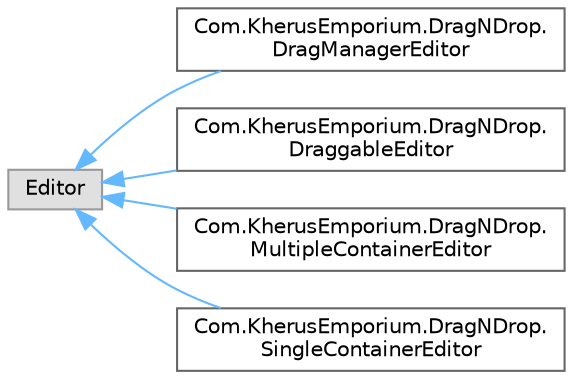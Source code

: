 digraph "Graphical Class Hierarchy"
{
 // LATEX_PDF_SIZE
  bgcolor="transparent";
  edge [fontname=Helvetica,fontsize=10,labelfontname=Helvetica,labelfontsize=10];
  node [fontname=Helvetica,fontsize=10,shape=box,height=0.2,width=0.4];
  rankdir="LR";
  Node0 [id="Node000000",label="Editor",height=0.2,width=0.4,color="grey60", fillcolor="#E0E0E0", style="filled",tooltip=" "];
  Node0 -> Node1 [id="edge1_Node000000_Node000001",dir="back",color="steelblue1",style="solid",tooltip=" "];
  Node1 [id="Node000001",label="Com.KherusEmporium.DragNDrop.\lDragManagerEditor",height=0.2,width=0.4,color="grey40", fillcolor="white", style="filled",URL="$class_com_1_1_kherus_emporium_1_1_drag_n_drop_1_1_drag_manager_editor.html",tooltip=" "];
  Node0 -> Node2 [id="edge2_Node000000_Node000002",dir="back",color="steelblue1",style="solid",tooltip=" "];
  Node2 [id="Node000002",label="Com.KherusEmporium.DragNDrop.\lDraggableEditor",height=0.2,width=0.4,color="grey40", fillcolor="white", style="filled",URL="$class_com_1_1_kherus_emporium_1_1_drag_n_drop_1_1_draggable_editor.html",tooltip=" "];
  Node0 -> Node3 [id="edge3_Node000000_Node000003",dir="back",color="steelblue1",style="solid",tooltip=" "];
  Node3 [id="Node000003",label="Com.KherusEmporium.DragNDrop.\lMultipleContainerEditor",height=0.2,width=0.4,color="grey40", fillcolor="white", style="filled",URL="$class_com_1_1_kherus_emporium_1_1_drag_n_drop_1_1_multiple_container_editor.html",tooltip=" "];
  Node0 -> Node4 [id="edge4_Node000000_Node000004",dir="back",color="steelblue1",style="solid",tooltip=" "];
  Node4 [id="Node000004",label="Com.KherusEmporium.DragNDrop.\lSingleContainerEditor",height=0.2,width=0.4,color="grey40", fillcolor="white", style="filled",URL="$class_com_1_1_kherus_emporium_1_1_drag_n_drop_1_1_single_container_editor.html",tooltip=" "];
}
